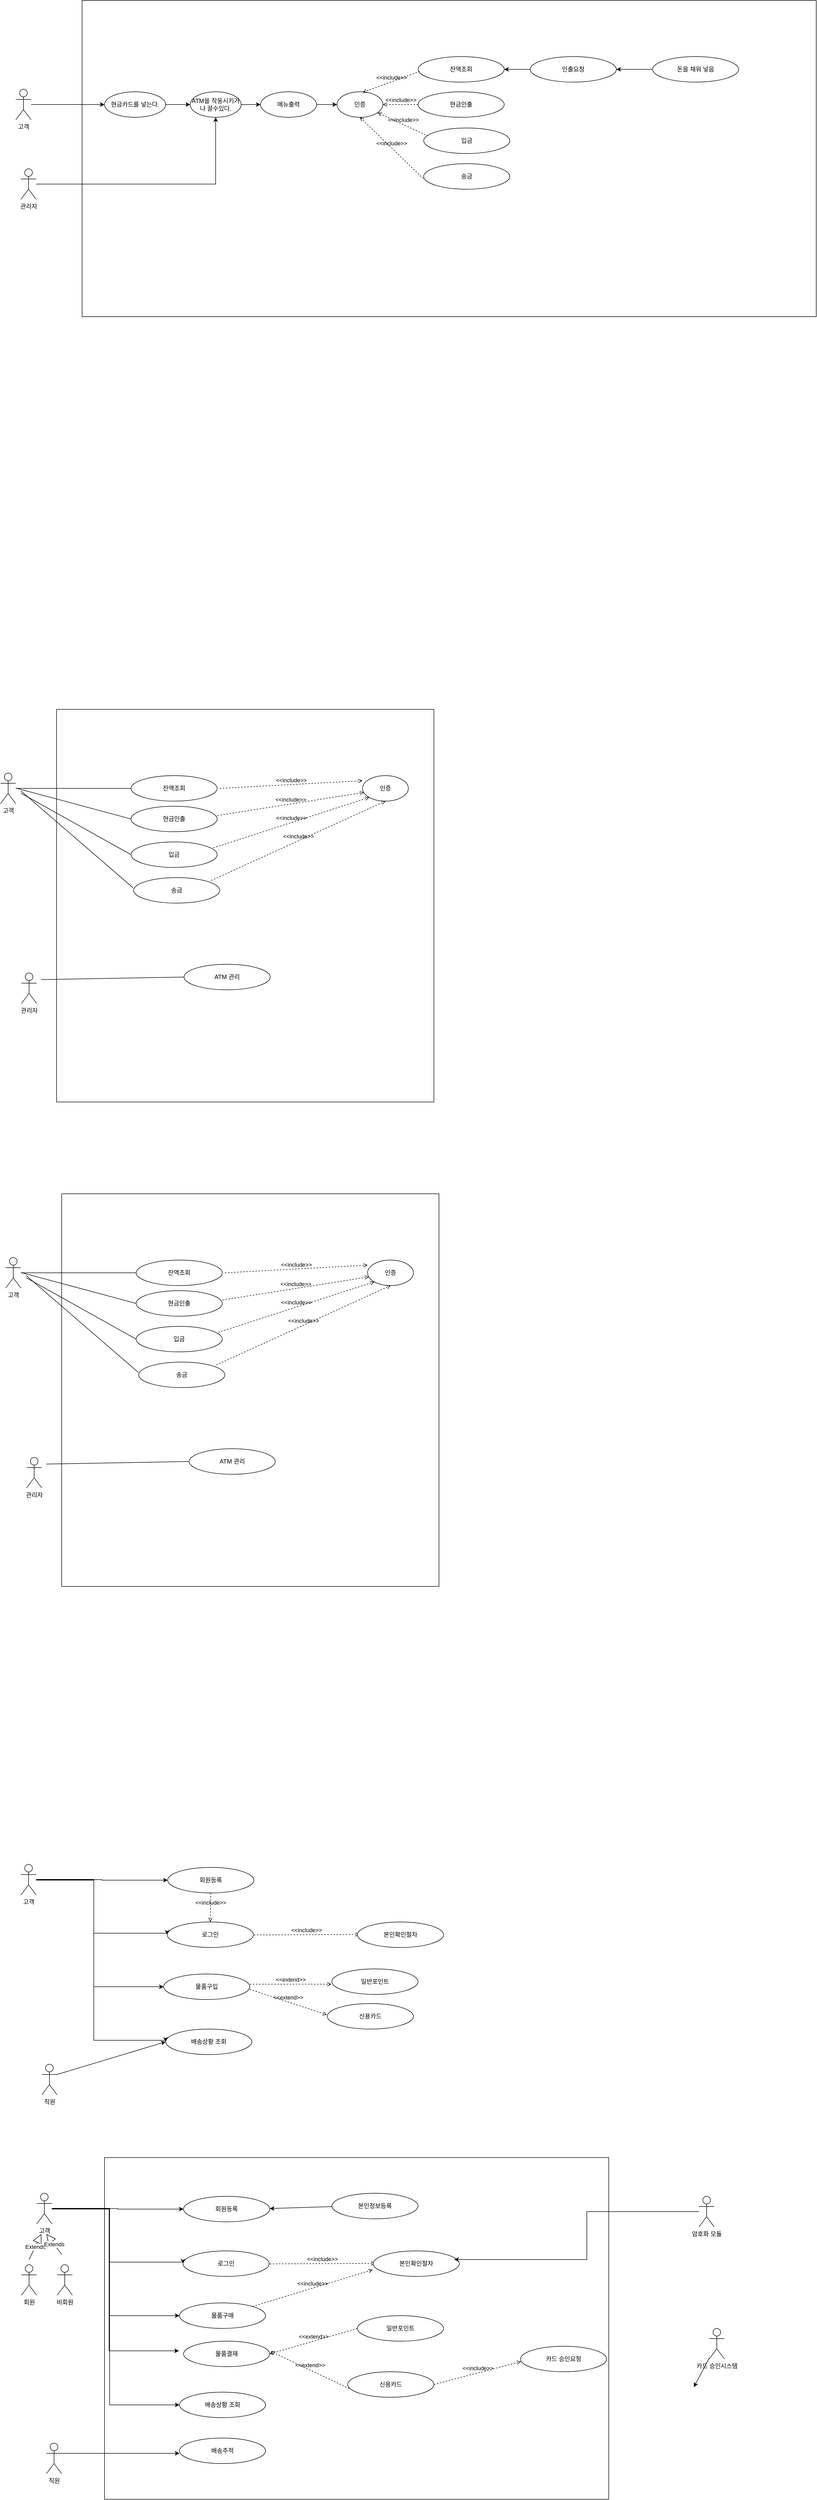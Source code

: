<mxfile version="24.7.8">
  <diagram name="Page-1" id="b5b7bab2-c9e2-2cf4-8b2a-24fd1a2a6d21">
    <mxGraphModel dx="638" dy="2674" grid="1" gridSize="10" guides="1" tooltips="1" connect="1" arrows="1" fold="1" page="1" pageScale="1" pageWidth="827" pageHeight="1169" background="none" math="0" shadow="0">
      <root>
        <mxCell id="0" />
        <mxCell id="1" parent="0" />
        <mxCell id="ZD6d7PKMmDpaQq3vE5Vo-181" value="" style="rounded=0;whiteSpace=wrap;html=1;" vertex="1" parent="1">
          <mxGeometry x="1104" y="3160" width="989" height="670" as="geometry" />
        </mxCell>
        <mxCell id="ZD6d7PKMmDpaQq3vE5Vo-95" value="" style="rounded=0;whiteSpace=wrap;html=1;" vertex="1" parent="1">
          <mxGeometry x="1010" y="320" width="740" height="770" as="geometry" />
        </mxCell>
        <mxCell id="ZD6d7PKMmDpaQq3vE5Vo-36" value="" style="rounded=0;whiteSpace=wrap;html=1;" vertex="1" parent="1">
          <mxGeometry x="1060" y="-1070" width="1440" height="620" as="geometry" />
        </mxCell>
        <mxCell id="ZD6d7PKMmDpaQq3vE5Vo-1" value="고객" style="shape=umlActor;verticalLabelPosition=bottom;verticalAlign=top;html=1;outlineConnect=0;" vertex="1" parent="1">
          <mxGeometry x="930" y="-896" width="30" height="60" as="geometry" />
        </mxCell>
        <mxCell id="ZD6d7PKMmDpaQq3vE5Vo-38" value="" style="edgeStyle=orthogonalEdgeStyle;rounded=0;orthogonalLoop=1;jettySize=auto;html=1;" edge="1" parent="1" source="ZD6d7PKMmDpaQq3vE5Vo-4" target="ZD6d7PKMmDpaQq3vE5Vo-18">
          <mxGeometry relative="1" as="geometry" />
        </mxCell>
        <mxCell id="ZD6d7PKMmDpaQq3vE5Vo-4" value="현금카드를 넣는다." style="ellipse;whiteSpace=wrap;html=1;" vertex="1" parent="1">
          <mxGeometry x="1104" y="-891" width="120" height="50" as="geometry" />
        </mxCell>
        <mxCell id="ZD6d7PKMmDpaQq3vE5Vo-34" value="" style="edgeStyle=orthogonalEdgeStyle;rounded=0;orthogonalLoop=1;jettySize=auto;html=1;entryX=0.5;entryY=1;entryDx=0;entryDy=0;" edge="1" parent="1" source="ZD6d7PKMmDpaQq3vE5Vo-6" target="ZD6d7PKMmDpaQq3vE5Vo-18">
          <mxGeometry relative="1" as="geometry">
            <mxPoint x="1160" y="-740" as="targetPoint" />
          </mxGeometry>
        </mxCell>
        <mxCell id="ZD6d7PKMmDpaQq3vE5Vo-6" value="관리자" style="shape=umlActor;verticalLabelPosition=bottom;verticalAlign=top;html=1;outlineConnect=0;" vertex="1" parent="1">
          <mxGeometry x="940" y="-740" width="30" height="60" as="geometry" />
        </mxCell>
        <mxCell id="ZD6d7PKMmDpaQq3vE5Vo-9" value="잔액조회" style="ellipse;whiteSpace=wrap;html=1;" vertex="1" parent="1">
          <mxGeometry x="1719" y="-960" width="169" height="50" as="geometry" />
        </mxCell>
        <mxCell id="ZD6d7PKMmDpaQq3vE5Vo-13" value="현금인출" style="ellipse;whiteSpace=wrap;html=1;" vertex="1" parent="1">
          <mxGeometry x="1719" y="-891" width="169" height="50" as="geometry" />
        </mxCell>
        <mxCell id="ZD6d7PKMmDpaQq3vE5Vo-14" value="입금" style="ellipse;whiteSpace=wrap;html=1;" vertex="1" parent="1">
          <mxGeometry x="1730" y="-820" width="169" height="50" as="geometry" />
        </mxCell>
        <mxCell id="ZD6d7PKMmDpaQq3vE5Vo-15" value="송금" style="ellipse;whiteSpace=wrap;html=1;" vertex="1" parent="1">
          <mxGeometry x="1730" y="-750" width="169" height="50" as="geometry" />
        </mxCell>
        <mxCell id="ZD6d7PKMmDpaQq3vE5Vo-32" value="" style="edgeStyle=orthogonalEdgeStyle;rounded=0;orthogonalLoop=1;jettySize=auto;html=1;" edge="1" parent="1" source="ZD6d7PKMmDpaQq3vE5Vo-17" target="ZD6d7PKMmDpaQq3vE5Vo-19">
          <mxGeometry relative="1" as="geometry" />
        </mxCell>
        <mxCell id="ZD6d7PKMmDpaQq3vE5Vo-17" value="돈을 채워 넣음" style="ellipse;whiteSpace=wrap;html=1;" vertex="1" parent="1">
          <mxGeometry x="2179" y="-960" width="169" height="50" as="geometry" />
        </mxCell>
        <mxCell id="ZD6d7PKMmDpaQq3vE5Vo-39" value="" style="edgeStyle=orthogonalEdgeStyle;rounded=0;orthogonalLoop=1;jettySize=auto;html=1;" edge="1" parent="1" source="ZD6d7PKMmDpaQq3vE5Vo-18" target="ZD6d7PKMmDpaQq3vE5Vo-35">
          <mxGeometry relative="1" as="geometry" />
        </mxCell>
        <mxCell id="ZD6d7PKMmDpaQq3vE5Vo-18" value="ATM을 작동시키거나 끌수있다." style="ellipse;whiteSpace=wrap;html=1;" vertex="1" parent="1">
          <mxGeometry x="1272" y="-891" width="100" height="50" as="geometry" />
        </mxCell>
        <mxCell id="ZD6d7PKMmDpaQq3vE5Vo-30" value="" style="edgeStyle=orthogonalEdgeStyle;rounded=0;orthogonalLoop=1;jettySize=auto;html=1;" edge="1" parent="1" source="ZD6d7PKMmDpaQq3vE5Vo-19" target="ZD6d7PKMmDpaQq3vE5Vo-9">
          <mxGeometry relative="1" as="geometry" />
        </mxCell>
        <mxCell id="ZD6d7PKMmDpaQq3vE5Vo-19" value="인출요청" style="ellipse;whiteSpace=wrap;html=1;" vertex="1" parent="1">
          <mxGeometry x="1939" y="-960" width="169" height="50" as="geometry" />
        </mxCell>
        <mxCell id="ZD6d7PKMmDpaQq3vE5Vo-22" value="" style="edgeStyle=orthogonalEdgeStyle;rounded=0;orthogonalLoop=1;jettySize=auto;html=1;" edge="1" parent="1" source="ZD6d7PKMmDpaQq3vE5Vo-1" target="ZD6d7PKMmDpaQq3vE5Vo-4">
          <mxGeometry relative="1" as="geometry" />
        </mxCell>
        <mxCell id="ZD6d7PKMmDpaQq3vE5Vo-41" value="" style="edgeStyle=orthogonalEdgeStyle;rounded=0;orthogonalLoop=1;jettySize=auto;html=1;" edge="1" parent="1" source="ZD6d7PKMmDpaQq3vE5Vo-35" target="ZD6d7PKMmDpaQq3vE5Vo-21">
          <mxGeometry relative="1" as="geometry" />
        </mxCell>
        <mxCell id="ZD6d7PKMmDpaQq3vE5Vo-35" value="메뉴출력" style="ellipse;whiteSpace=wrap;html=1;" vertex="1" parent="1">
          <mxGeometry x="1410" y="-891" width="110" height="50" as="geometry" />
        </mxCell>
        <mxCell id="ZD6d7PKMmDpaQq3vE5Vo-21" value="인증" style="ellipse;whiteSpace=wrap;html=1;" vertex="1" parent="1">
          <mxGeometry x="1560" y="-891" width="90" height="50" as="geometry" />
        </mxCell>
        <mxCell id="ZD6d7PKMmDpaQq3vE5Vo-48" value="&amp;lt;&amp;lt;include&amp;gt;&amp;gt;" style="html=1;verticalAlign=bottom;labelBackgroundColor=none;endArrow=open;endFill=0;dashed=1;rounded=0;entryX=0.5;entryY=1;entryDx=0;entryDy=0;exitX=-0.004;exitY=0.586;exitDx=0;exitDy=0;exitPerimeter=0;" edge="1" parent="1" source="ZD6d7PKMmDpaQq3vE5Vo-15" target="ZD6d7PKMmDpaQq3vE5Vo-21">
          <mxGeometry width="160" relative="1" as="geometry">
            <mxPoint x="1610" y="-590" as="sourcePoint" />
            <mxPoint x="1770" y="-590" as="targetPoint" />
          </mxGeometry>
        </mxCell>
        <mxCell id="ZD6d7PKMmDpaQq3vE5Vo-49" value="&amp;lt;&amp;lt;include&amp;gt;&amp;gt;" style="html=1;verticalAlign=bottom;labelBackgroundColor=none;endArrow=open;endFill=0;dashed=1;rounded=0;entryX=0.5;entryY=1;entryDx=0;entryDy=0;exitX=0.053;exitY=0.317;exitDx=0;exitDy=0;exitPerimeter=0;" edge="1" parent="1" source="ZD6d7PKMmDpaQq3vE5Vo-14">
          <mxGeometry width="160" relative="1" as="geometry">
            <mxPoint x="1764" y="-730" as="sourcePoint" />
            <mxPoint x="1640" y="-850" as="targetPoint" />
          </mxGeometry>
        </mxCell>
        <mxCell id="ZD6d7PKMmDpaQq3vE5Vo-50" value="&amp;lt;&amp;lt;include&amp;gt;&amp;gt;" style="html=1;verticalAlign=bottom;labelBackgroundColor=none;endArrow=open;endFill=0;dashed=1;rounded=0;entryX=1;entryY=0.5;entryDx=0;entryDy=0;exitX=0;exitY=0.5;exitDx=0;exitDy=0;" edge="1" parent="1" source="ZD6d7PKMmDpaQq3vE5Vo-13" target="ZD6d7PKMmDpaQq3vE5Vo-21">
          <mxGeometry width="160" relative="1" as="geometry">
            <mxPoint x="1749" y="-794" as="sourcePoint" />
            <mxPoint x="1650" y="-840" as="targetPoint" />
          </mxGeometry>
        </mxCell>
        <mxCell id="ZD6d7PKMmDpaQq3vE5Vo-51" value="&amp;lt;&amp;lt;include&amp;gt;&amp;gt;" style="html=1;verticalAlign=bottom;labelBackgroundColor=none;endArrow=open;endFill=0;dashed=1;rounded=0;entryX=0.56;entryY=0.023;entryDx=0;entryDy=0;exitX=0.02;exitY=0.58;exitDx=0;exitDy=0;entryPerimeter=0;exitPerimeter=0;" edge="1" parent="1" source="ZD6d7PKMmDpaQq3vE5Vo-9" target="ZD6d7PKMmDpaQq3vE5Vo-21">
          <mxGeometry width="160" relative="1" as="geometry">
            <mxPoint x="1694" y="-897" as="sourcePoint" />
            <mxPoint x="1625" y="-897" as="targetPoint" />
          </mxGeometry>
        </mxCell>
        <mxCell id="ZD6d7PKMmDpaQq3vE5Vo-53" value="고객" style="shape=umlActor;verticalLabelPosition=bottom;verticalAlign=top;html=1;outlineConnect=0;" vertex="1" parent="1">
          <mxGeometry x="900" y="445" width="30" height="60" as="geometry" />
        </mxCell>
        <mxCell id="ZD6d7PKMmDpaQq3vE5Vo-57" value="관리자" style="shape=umlActor;verticalLabelPosition=bottom;verticalAlign=top;html=1;outlineConnect=0;" vertex="1" parent="1">
          <mxGeometry x="941" y="837" width="30" height="60" as="geometry" />
        </mxCell>
        <mxCell id="ZD6d7PKMmDpaQq3vE5Vo-58" value="잔액조회" style="ellipse;whiteSpace=wrap;html=1;" vertex="1" parent="1">
          <mxGeometry x="1156" y="450" width="169" height="50" as="geometry" />
        </mxCell>
        <mxCell id="ZD6d7PKMmDpaQq3vE5Vo-59" value="현금인출" style="ellipse;whiteSpace=wrap;html=1;" vertex="1" parent="1">
          <mxGeometry x="1156" y="510" width="169" height="50" as="geometry" />
        </mxCell>
        <mxCell id="ZD6d7PKMmDpaQq3vE5Vo-60" value="입금" style="ellipse;whiteSpace=wrap;html=1;" vertex="1" parent="1">
          <mxGeometry x="1156" y="580" width="169" height="50" as="geometry" />
        </mxCell>
        <mxCell id="ZD6d7PKMmDpaQq3vE5Vo-61" value="송금" style="ellipse;whiteSpace=wrap;html=1;" vertex="1" parent="1">
          <mxGeometry x="1161" y="650" width="169" height="50" as="geometry" />
        </mxCell>
        <mxCell id="ZD6d7PKMmDpaQq3vE5Vo-71" value="인증" style="ellipse;whiteSpace=wrap;html=1;" vertex="1" parent="1">
          <mxGeometry x="1610" y="450" width="90" height="50" as="geometry" />
        </mxCell>
        <mxCell id="ZD6d7PKMmDpaQq3vE5Vo-72" value="&amp;lt;&amp;lt;include&amp;gt;&amp;gt;" style="html=1;verticalAlign=bottom;labelBackgroundColor=none;endArrow=open;endFill=0;dashed=1;rounded=0;entryX=0.5;entryY=1;entryDx=0;entryDy=0;exitX=0.901;exitY=0.113;exitDx=0;exitDy=0;exitPerimeter=0;" edge="1" parent="1" source="ZD6d7PKMmDpaQq3vE5Vo-61" target="ZD6d7PKMmDpaQq3vE5Vo-71">
          <mxGeometry width="160" relative="1" as="geometry">
            <mxPoint x="1610" y="770" as="sourcePoint" />
            <mxPoint x="1770" y="770" as="targetPoint" />
          </mxGeometry>
        </mxCell>
        <mxCell id="ZD6d7PKMmDpaQq3vE5Vo-73" value="&amp;lt;&amp;lt;include&amp;gt;&amp;gt;" style="html=1;verticalAlign=bottom;labelBackgroundColor=none;endArrow=open;endFill=0;dashed=1;rounded=0;entryX=0;entryY=1;entryDx=0;entryDy=0;exitX=0.954;exitY=0.234;exitDx=0;exitDy=0;exitPerimeter=0;" edge="1" parent="1" source="ZD6d7PKMmDpaQq3vE5Vo-60" target="ZD6d7PKMmDpaQq3vE5Vo-71">
          <mxGeometry width="160" relative="1" as="geometry">
            <mxPoint x="1764" y="630" as="sourcePoint" />
            <mxPoint x="1640" y="510" as="targetPoint" />
          </mxGeometry>
        </mxCell>
        <mxCell id="ZD6d7PKMmDpaQq3vE5Vo-74" value="&amp;lt;&amp;lt;include&amp;gt;&amp;gt;" style="html=1;verticalAlign=bottom;labelBackgroundColor=none;endArrow=open;endFill=0;dashed=1;rounded=0;entryX=0.03;entryY=0.66;entryDx=0;entryDy=0;exitX=1.002;exitY=0.365;exitDx=0;exitDy=0;exitPerimeter=0;entryPerimeter=0;" edge="1" parent="1" source="ZD6d7PKMmDpaQq3vE5Vo-59" target="ZD6d7PKMmDpaQq3vE5Vo-71">
          <mxGeometry width="160" relative="1" as="geometry">
            <mxPoint x="1749" y="566" as="sourcePoint" />
            <mxPoint x="1650" y="520" as="targetPoint" />
          </mxGeometry>
        </mxCell>
        <mxCell id="ZD6d7PKMmDpaQq3vE5Vo-75" value="&amp;lt;&amp;lt;include&amp;gt;&amp;gt;" style="html=1;verticalAlign=bottom;labelBackgroundColor=none;endArrow=open;endFill=0;dashed=1;rounded=0;" edge="1" parent="1">
          <mxGeometry width="160" relative="1" as="geometry">
            <mxPoint x="1330" y="475" as="sourcePoint" />
            <mxPoint x="1610" y="460" as="targetPoint" />
          </mxGeometry>
        </mxCell>
        <mxCell id="ZD6d7PKMmDpaQq3vE5Vo-81" value="ATM 관리" style="ellipse;whiteSpace=wrap;html=1;" vertex="1" parent="1">
          <mxGeometry x="1260" y="820" width="169" height="50" as="geometry" />
        </mxCell>
        <mxCell id="ZD6d7PKMmDpaQq3vE5Vo-87" value="" style="endArrow=none;html=1;rounded=0;entryX=0;entryY=0.5;entryDx=0;entryDy=0;" edge="1" parent="1" target="ZD6d7PKMmDpaQq3vE5Vo-81">
          <mxGeometry width="50" height="50" relative="1" as="geometry">
            <mxPoint x="980" y="850" as="sourcePoint" />
            <mxPoint x="1260" y="850" as="targetPoint" />
          </mxGeometry>
        </mxCell>
        <mxCell id="ZD6d7PKMmDpaQq3vE5Vo-90" value="" style="endArrow=none;html=1;rounded=0;entryX=0;entryY=0.5;entryDx=0;entryDy=0;" edge="1" parent="1" source="ZD6d7PKMmDpaQq3vE5Vo-53" target="ZD6d7PKMmDpaQq3vE5Vo-58">
          <mxGeometry width="50" height="50" relative="1" as="geometry">
            <mxPoint x="1210" y="900" as="sourcePoint" />
            <mxPoint x="1260" y="850" as="targetPoint" />
          </mxGeometry>
        </mxCell>
        <mxCell id="ZD6d7PKMmDpaQq3vE5Vo-91" value="" style="endArrow=none;html=1;rounded=0;entryX=0;entryY=0.5;entryDx=0;entryDy=0;" edge="1" parent="1" target="ZD6d7PKMmDpaQq3vE5Vo-59">
          <mxGeometry width="50" height="50" relative="1" as="geometry">
            <mxPoint x="930" y="474.38" as="sourcePoint" />
            <mxPoint x="1156" y="474.38" as="targetPoint" />
          </mxGeometry>
        </mxCell>
        <mxCell id="ZD6d7PKMmDpaQq3vE5Vo-92" value="" style="endArrow=none;html=1;rounded=0;entryX=0;entryY=0.5;entryDx=0;entryDy=0;" edge="1" parent="1" target="ZD6d7PKMmDpaQq3vE5Vo-60">
          <mxGeometry width="50" height="50" relative="1" as="geometry">
            <mxPoint x="940" y="484.38" as="sourcePoint" />
            <mxPoint x="1166" y="545" as="targetPoint" />
          </mxGeometry>
        </mxCell>
        <mxCell id="ZD6d7PKMmDpaQq3vE5Vo-93" value="" style="endArrow=none;html=1;rounded=0;" edge="1" parent="1">
          <mxGeometry width="50" height="50" relative="1" as="geometry">
            <mxPoint x="940" y="480" as="sourcePoint" />
            <mxPoint x="1160" y="670" as="targetPoint" />
          </mxGeometry>
        </mxCell>
        <mxCell id="ZD6d7PKMmDpaQq3vE5Vo-97" value="" style="rounded=0;whiteSpace=wrap;html=1;" vertex="1" parent="1">
          <mxGeometry x="1020" y="1270" width="740" height="770" as="geometry" />
        </mxCell>
        <mxCell id="ZD6d7PKMmDpaQq3vE5Vo-98" value="고객" style="shape=umlActor;verticalLabelPosition=bottom;verticalAlign=top;html=1;outlineConnect=0;" vertex="1" parent="1">
          <mxGeometry x="910" y="1395" width="30" height="60" as="geometry" />
        </mxCell>
        <mxCell id="ZD6d7PKMmDpaQq3vE5Vo-99" value="관리자" style="shape=umlActor;verticalLabelPosition=bottom;verticalAlign=top;html=1;outlineConnect=0;" vertex="1" parent="1">
          <mxGeometry x="951" y="1787" width="30" height="60" as="geometry" />
        </mxCell>
        <mxCell id="ZD6d7PKMmDpaQq3vE5Vo-100" value="잔액조회" style="ellipse;whiteSpace=wrap;html=1;" vertex="1" parent="1">
          <mxGeometry x="1166" y="1400" width="169" height="50" as="geometry" />
        </mxCell>
        <mxCell id="ZD6d7PKMmDpaQq3vE5Vo-101" value="현금인출" style="ellipse;whiteSpace=wrap;html=1;" vertex="1" parent="1">
          <mxGeometry x="1166" y="1460" width="169" height="50" as="geometry" />
        </mxCell>
        <mxCell id="ZD6d7PKMmDpaQq3vE5Vo-102" value="입금" style="ellipse;whiteSpace=wrap;html=1;" vertex="1" parent="1">
          <mxGeometry x="1166" y="1530" width="169" height="50" as="geometry" />
        </mxCell>
        <mxCell id="ZD6d7PKMmDpaQq3vE5Vo-103" value="송금" style="ellipse;whiteSpace=wrap;html=1;" vertex="1" parent="1">
          <mxGeometry x="1171" y="1600" width="169" height="50" as="geometry" />
        </mxCell>
        <mxCell id="ZD6d7PKMmDpaQq3vE5Vo-104" value="인증" style="ellipse;whiteSpace=wrap;html=1;" vertex="1" parent="1">
          <mxGeometry x="1620" y="1400" width="90" height="50" as="geometry" />
        </mxCell>
        <mxCell id="ZD6d7PKMmDpaQq3vE5Vo-105" value="&amp;lt;&amp;lt;include&amp;gt;&amp;gt;" style="html=1;verticalAlign=bottom;labelBackgroundColor=none;endArrow=open;endFill=0;dashed=1;rounded=0;entryX=0.5;entryY=1;entryDx=0;entryDy=0;exitX=0.901;exitY=0.113;exitDx=0;exitDy=0;exitPerimeter=0;" edge="1" parent="1" source="ZD6d7PKMmDpaQq3vE5Vo-103" target="ZD6d7PKMmDpaQq3vE5Vo-104">
          <mxGeometry width="160" relative="1" as="geometry">
            <mxPoint x="1620" y="1720" as="sourcePoint" />
            <mxPoint x="1780" y="1720" as="targetPoint" />
          </mxGeometry>
        </mxCell>
        <mxCell id="ZD6d7PKMmDpaQq3vE5Vo-106" value="&amp;lt;&amp;lt;include&amp;gt;&amp;gt;" style="html=1;verticalAlign=bottom;labelBackgroundColor=none;endArrow=open;endFill=0;dashed=1;rounded=0;entryX=0;entryY=1;entryDx=0;entryDy=0;exitX=0.954;exitY=0.234;exitDx=0;exitDy=0;exitPerimeter=0;" edge="1" parent="1" source="ZD6d7PKMmDpaQq3vE5Vo-102" target="ZD6d7PKMmDpaQq3vE5Vo-104">
          <mxGeometry width="160" relative="1" as="geometry">
            <mxPoint x="1774" y="1580" as="sourcePoint" />
            <mxPoint x="1650" y="1460" as="targetPoint" />
          </mxGeometry>
        </mxCell>
        <mxCell id="ZD6d7PKMmDpaQq3vE5Vo-107" value="&amp;lt;&amp;lt;include&amp;gt;&amp;gt;" style="html=1;verticalAlign=bottom;labelBackgroundColor=none;endArrow=open;endFill=0;dashed=1;rounded=0;entryX=0.03;entryY=0.66;entryDx=0;entryDy=0;exitX=1.002;exitY=0.365;exitDx=0;exitDy=0;exitPerimeter=0;entryPerimeter=0;" edge="1" parent="1" source="ZD6d7PKMmDpaQq3vE5Vo-101" target="ZD6d7PKMmDpaQq3vE5Vo-104">
          <mxGeometry width="160" relative="1" as="geometry">
            <mxPoint x="1759" y="1516" as="sourcePoint" />
            <mxPoint x="1660" y="1470" as="targetPoint" />
          </mxGeometry>
        </mxCell>
        <mxCell id="ZD6d7PKMmDpaQq3vE5Vo-108" value="&amp;lt;&amp;lt;include&amp;gt;&amp;gt;" style="html=1;verticalAlign=bottom;labelBackgroundColor=none;endArrow=open;endFill=0;dashed=1;rounded=0;" edge="1" parent="1">
          <mxGeometry width="160" relative="1" as="geometry">
            <mxPoint x="1340" y="1425" as="sourcePoint" />
            <mxPoint x="1620" y="1410" as="targetPoint" />
          </mxGeometry>
        </mxCell>
        <mxCell id="ZD6d7PKMmDpaQq3vE5Vo-109" value="ATM 관리" style="ellipse;whiteSpace=wrap;html=1;" vertex="1" parent="1">
          <mxGeometry x="1270" y="1770" width="169" height="50" as="geometry" />
        </mxCell>
        <mxCell id="ZD6d7PKMmDpaQq3vE5Vo-110" value="" style="endArrow=none;html=1;rounded=0;entryX=0;entryY=0.5;entryDx=0;entryDy=0;" edge="1" parent="1" target="ZD6d7PKMmDpaQq3vE5Vo-109">
          <mxGeometry width="50" height="50" relative="1" as="geometry">
            <mxPoint x="990" y="1800" as="sourcePoint" />
            <mxPoint x="1270" y="1800" as="targetPoint" />
          </mxGeometry>
        </mxCell>
        <mxCell id="ZD6d7PKMmDpaQq3vE5Vo-111" value="" style="endArrow=none;html=1;rounded=0;entryX=0;entryY=0.5;entryDx=0;entryDy=0;" edge="1" parent="1" source="ZD6d7PKMmDpaQq3vE5Vo-98" target="ZD6d7PKMmDpaQq3vE5Vo-100">
          <mxGeometry width="50" height="50" relative="1" as="geometry">
            <mxPoint x="1220" y="1850" as="sourcePoint" />
            <mxPoint x="1270" y="1800" as="targetPoint" />
          </mxGeometry>
        </mxCell>
        <mxCell id="ZD6d7PKMmDpaQq3vE5Vo-112" value="" style="endArrow=none;html=1;rounded=0;entryX=0;entryY=0.5;entryDx=0;entryDy=0;" edge="1" parent="1" target="ZD6d7PKMmDpaQq3vE5Vo-101">
          <mxGeometry width="50" height="50" relative="1" as="geometry">
            <mxPoint x="940" y="1424.38" as="sourcePoint" />
            <mxPoint x="1166" y="1424.38" as="targetPoint" />
          </mxGeometry>
        </mxCell>
        <mxCell id="ZD6d7PKMmDpaQq3vE5Vo-113" value="" style="endArrow=none;html=1;rounded=0;entryX=0;entryY=0.5;entryDx=0;entryDy=0;" edge="1" parent="1" target="ZD6d7PKMmDpaQq3vE5Vo-102">
          <mxGeometry width="50" height="50" relative="1" as="geometry">
            <mxPoint x="950" y="1434.38" as="sourcePoint" />
            <mxPoint x="1176" y="1495" as="targetPoint" />
          </mxGeometry>
        </mxCell>
        <mxCell id="ZD6d7PKMmDpaQq3vE5Vo-114" value="" style="endArrow=none;html=1;rounded=0;" edge="1" parent="1">
          <mxGeometry width="50" height="50" relative="1" as="geometry">
            <mxPoint x="950" y="1430" as="sourcePoint" />
            <mxPoint x="1170" y="1620" as="targetPoint" />
          </mxGeometry>
        </mxCell>
        <mxCell id="ZD6d7PKMmDpaQq3vE5Vo-135" value="" style="edgeStyle=orthogonalEdgeStyle;rounded=0;orthogonalLoop=1;jettySize=auto;html=1;entryX=0;entryY=0.5;entryDx=0;entryDy=0;" edge="1" parent="1" source="ZD6d7PKMmDpaQq3vE5Vo-116" target="ZD6d7PKMmDpaQq3vE5Vo-119">
          <mxGeometry relative="1" as="geometry">
            <mxPoint x="1200" y="2615" as="targetPoint" />
            <Array as="points">
              <mxPoint x="1083" y="2615" />
              <mxPoint x="1083" y="2720" />
              <mxPoint x="1227" y="2720" />
            </Array>
          </mxGeometry>
        </mxCell>
        <mxCell id="ZD6d7PKMmDpaQq3vE5Vo-143" value="" style="edgeStyle=orthogonalEdgeStyle;rounded=0;orthogonalLoop=1;jettySize=auto;html=1;entryX=0;entryY=0.5;entryDx=0;entryDy=0;" edge="1" parent="1" source="ZD6d7PKMmDpaQq3vE5Vo-116" target="ZD6d7PKMmDpaQq3vE5Vo-118">
          <mxGeometry relative="1" as="geometry">
            <mxPoint x="1220" y="2610" as="targetPoint" />
          </mxGeometry>
        </mxCell>
        <mxCell id="ZD6d7PKMmDpaQq3vE5Vo-116" value="고객" style="shape=umlActor;verticalLabelPosition=bottom;verticalAlign=top;html=1;outlineConnect=0;" vertex="1" parent="1">
          <mxGeometry x="940" y="2585" width="30" height="60" as="geometry" />
        </mxCell>
        <mxCell id="ZD6d7PKMmDpaQq3vE5Vo-117" value="직원" style="shape=umlActor;verticalLabelPosition=bottom;verticalAlign=top;html=1;outlineConnect=0;" vertex="1" parent="1">
          <mxGeometry x="981" y="2977" width="30" height="60" as="geometry" />
        </mxCell>
        <mxCell id="ZD6d7PKMmDpaQq3vE5Vo-118" value="회원등록" style="ellipse;whiteSpace=wrap;html=1;" vertex="1" parent="1">
          <mxGeometry x="1228" y="2591" width="169" height="50" as="geometry" />
        </mxCell>
        <mxCell id="ZD6d7PKMmDpaQq3vE5Vo-119" value="로그인" style="ellipse;whiteSpace=wrap;html=1;" vertex="1" parent="1">
          <mxGeometry x="1227" y="2698" width="169" height="50" as="geometry" />
        </mxCell>
        <mxCell id="ZD6d7PKMmDpaQq3vE5Vo-120" value="물품구입" style="ellipse;whiteSpace=wrap;html=1;" vertex="1" parent="1">
          <mxGeometry x="1220" y="2800" width="169" height="50" as="geometry" />
        </mxCell>
        <mxCell id="ZD6d7PKMmDpaQq3vE5Vo-121" value="배송상황 조회" style="ellipse;whiteSpace=wrap;html=1;" vertex="1" parent="1">
          <mxGeometry x="1224" y="2908" width="169" height="50" as="geometry" />
        </mxCell>
        <mxCell id="ZD6d7PKMmDpaQq3vE5Vo-126" value="&amp;lt;&amp;lt;include&amp;gt;&amp;gt;" style="html=1;verticalAlign=bottom;labelBackgroundColor=none;endArrow=open;endFill=0;dashed=1;rounded=0;entryX=0.5;entryY=0;entryDx=0;entryDy=0;exitX=0.5;exitY=1;exitDx=0;exitDy=0;" edge="1" parent="1" source="ZD6d7PKMmDpaQq3vE5Vo-118" target="ZD6d7PKMmDpaQq3vE5Vo-119">
          <mxGeometry width="160" relative="1" as="geometry">
            <mxPoint x="1300" y="2640" as="sourcePoint" />
            <mxPoint x="1304.5" y="2720" as="targetPoint" />
          </mxGeometry>
        </mxCell>
        <mxCell id="ZD6d7PKMmDpaQq3vE5Vo-137" value="" style="edgeStyle=orthogonalEdgeStyle;rounded=0;orthogonalLoop=1;jettySize=auto;html=1;entryX=0;entryY=0.5;entryDx=0;entryDy=0;" edge="1" parent="1" target="ZD6d7PKMmDpaQq3vE5Vo-120">
          <mxGeometry relative="1" as="geometry">
            <mxPoint x="970" y="2616" as="sourcePoint" />
            <mxPoint x="1196" y="2736" as="targetPoint" />
            <Array as="points">
              <mxPoint x="1083" y="2616" />
              <mxPoint x="1083" y="2825" />
            </Array>
          </mxGeometry>
        </mxCell>
        <mxCell id="ZD6d7PKMmDpaQq3vE5Vo-138" value="" style="edgeStyle=orthogonalEdgeStyle;rounded=0;orthogonalLoop=1;jettySize=auto;html=1;entryX=0;entryY=0.5;entryDx=0;entryDy=0;" edge="1" parent="1" target="ZD6d7PKMmDpaQq3vE5Vo-121">
          <mxGeometry relative="1" as="geometry">
            <mxPoint x="970" y="2614.52" as="sourcePoint" />
            <mxPoint x="1203" y="2820" as="targetPoint" />
            <Array as="points">
              <mxPoint x="1083" y="2614" />
              <mxPoint x="1083" y="2930" />
              <mxPoint x="1224" y="2930" />
            </Array>
          </mxGeometry>
        </mxCell>
        <mxCell id="ZD6d7PKMmDpaQq3vE5Vo-141" value="" style="endArrow=classic;html=1;rounded=0;exitX=1;exitY=0.333;exitDx=0;exitDy=0;exitPerimeter=0;entryX=0;entryY=0.5;entryDx=0;entryDy=0;" edge="1" parent="1" source="ZD6d7PKMmDpaQq3vE5Vo-117" target="ZD6d7PKMmDpaQq3vE5Vo-121">
          <mxGeometry width="50" height="50" relative="1" as="geometry">
            <mxPoint x="1160" y="2860" as="sourcePoint" />
            <mxPoint x="1200" y="2820" as="targetPoint" />
          </mxGeometry>
        </mxCell>
        <mxCell id="ZD6d7PKMmDpaQq3vE5Vo-145" value="&amp;lt;&amp;lt;include&amp;gt;&amp;gt;" style="html=1;verticalAlign=bottom;labelBackgroundColor=none;endArrow=open;endFill=0;dashed=1;rounded=0;exitX=0.5;exitY=1;exitDx=0;exitDy=0;" edge="1" parent="1">
          <mxGeometry width="160" relative="1" as="geometry">
            <mxPoint x="1397" y="2723.47" as="sourcePoint" />
            <mxPoint x="1604" y="2722.47" as="targetPoint" />
          </mxGeometry>
        </mxCell>
        <mxCell id="ZD6d7PKMmDpaQq3vE5Vo-146" value="본인확인절차" style="ellipse;whiteSpace=wrap;html=1;" vertex="1" parent="1">
          <mxGeometry x="1600" y="2698" width="169" height="50" as="geometry" />
        </mxCell>
        <mxCell id="ZD6d7PKMmDpaQq3vE5Vo-147" value="&amp;lt;&amp;lt;extend&amp;gt;&amp;gt;" style="html=1;verticalAlign=bottom;labelBackgroundColor=none;endArrow=open;endFill=0;dashed=1;rounded=0;" edge="1" parent="1">
          <mxGeometry width="160" relative="1" as="geometry">
            <mxPoint x="1389" y="2820" as="sourcePoint" />
            <mxPoint x="1549" y="2820" as="targetPoint" />
          </mxGeometry>
        </mxCell>
        <mxCell id="ZD6d7PKMmDpaQq3vE5Vo-148" value="&amp;lt;&amp;lt;extend&amp;gt;&amp;gt;" style="html=1;verticalAlign=bottom;labelBackgroundColor=none;endArrow=open;endFill=0;dashed=1;rounded=0;" edge="1" parent="1">
          <mxGeometry width="160" relative="1" as="geometry">
            <mxPoint x="1389" y="2830" as="sourcePoint" />
            <mxPoint x="1540" y="2880" as="targetPoint" />
          </mxGeometry>
        </mxCell>
        <mxCell id="ZD6d7PKMmDpaQq3vE5Vo-149" value="일반포인트" style="ellipse;whiteSpace=wrap;html=1;" vertex="1" parent="1">
          <mxGeometry x="1550" y="2790" width="169" height="50" as="geometry" />
        </mxCell>
        <mxCell id="ZD6d7PKMmDpaQq3vE5Vo-150" value="신용카드" style="ellipse;whiteSpace=wrap;html=1;" vertex="1" parent="1">
          <mxGeometry x="1541" y="2858" width="169" height="50" as="geometry" />
        </mxCell>
        <mxCell id="ZD6d7PKMmDpaQq3vE5Vo-151" value="" style="edgeStyle=orthogonalEdgeStyle;rounded=0;orthogonalLoop=1;jettySize=auto;html=1;entryX=0;entryY=0.5;entryDx=0;entryDy=0;" edge="1" parent="1" source="ZD6d7PKMmDpaQq3vE5Vo-153" target="ZD6d7PKMmDpaQq3vE5Vo-156">
          <mxGeometry relative="1" as="geometry">
            <mxPoint x="1231" y="3260" as="targetPoint" />
            <Array as="points">
              <mxPoint x="1114" y="3260" />
              <mxPoint x="1114" y="3365" />
              <mxPoint x="1258" y="3365" />
            </Array>
          </mxGeometry>
        </mxCell>
        <mxCell id="ZD6d7PKMmDpaQq3vE5Vo-152" value="" style="edgeStyle=orthogonalEdgeStyle;rounded=0;orthogonalLoop=1;jettySize=auto;html=1;entryX=0;entryY=0.5;entryDx=0;entryDy=0;" edge="1" parent="1" source="ZD6d7PKMmDpaQq3vE5Vo-153" target="ZD6d7PKMmDpaQq3vE5Vo-155">
          <mxGeometry relative="1" as="geometry">
            <mxPoint x="1251" y="3255" as="targetPoint" />
          </mxGeometry>
        </mxCell>
        <mxCell id="ZD6d7PKMmDpaQq3vE5Vo-153" value="고객" style="shape=umlActor;verticalLabelPosition=bottom;verticalAlign=top;html=1;outlineConnect=0;" vertex="1" parent="1">
          <mxGeometry x="971" y="3230" width="30" height="60" as="geometry" />
        </mxCell>
        <mxCell id="ZD6d7PKMmDpaQq3vE5Vo-154" value="직원" style="shape=umlActor;verticalLabelPosition=bottom;verticalAlign=top;html=1;outlineConnect=0;" vertex="1" parent="1">
          <mxGeometry x="990" y="3720" width="30" height="60" as="geometry" />
        </mxCell>
        <mxCell id="ZD6d7PKMmDpaQq3vE5Vo-155" value="회원등록" style="ellipse;whiteSpace=wrap;html=1;" vertex="1" parent="1">
          <mxGeometry x="1259" y="3236" width="169" height="50" as="geometry" />
        </mxCell>
        <mxCell id="ZD6d7PKMmDpaQq3vE5Vo-156" value="로그인" style="ellipse;whiteSpace=wrap;html=1;" vertex="1" parent="1">
          <mxGeometry x="1258" y="3343" width="169" height="50" as="geometry" />
        </mxCell>
        <mxCell id="ZD6d7PKMmDpaQq3vE5Vo-157" value="물품구매" style="ellipse;whiteSpace=wrap;html=1;" vertex="1" parent="1">
          <mxGeometry x="1251" y="3445" width="169" height="50" as="geometry" />
        </mxCell>
        <mxCell id="ZD6d7PKMmDpaQq3vE5Vo-158" value="배송상황 조회" style="ellipse;whiteSpace=wrap;html=1;" vertex="1" parent="1">
          <mxGeometry x="1251" y="3620" width="169" height="50" as="geometry" />
        </mxCell>
        <mxCell id="ZD6d7PKMmDpaQq3vE5Vo-160" value="" style="edgeStyle=orthogonalEdgeStyle;rounded=0;orthogonalLoop=1;jettySize=auto;html=1;entryX=0;entryY=0.5;entryDx=0;entryDy=0;" edge="1" parent="1" target="ZD6d7PKMmDpaQq3vE5Vo-157">
          <mxGeometry relative="1" as="geometry">
            <mxPoint x="1001" y="3261" as="sourcePoint" />
            <mxPoint x="1227" y="3381" as="targetPoint" />
            <Array as="points">
              <mxPoint x="1114" y="3261" />
              <mxPoint x="1114" y="3470" />
            </Array>
          </mxGeometry>
        </mxCell>
        <mxCell id="ZD6d7PKMmDpaQq3vE5Vo-161" value="" style="edgeStyle=orthogonalEdgeStyle;rounded=0;orthogonalLoop=1;jettySize=auto;html=1;entryX=0;entryY=0.5;entryDx=0;entryDy=0;" edge="1" parent="1" target="ZD6d7PKMmDpaQq3vE5Vo-158">
          <mxGeometry relative="1" as="geometry">
            <mxPoint x="1001" y="3259.52" as="sourcePoint" />
            <mxPoint x="1234" y="3465" as="targetPoint" />
            <Array as="points">
              <mxPoint x="1114" y="3259" />
              <mxPoint x="1114" y="3645" />
            </Array>
          </mxGeometry>
        </mxCell>
        <mxCell id="ZD6d7PKMmDpaQq3vE5Vo-162" value="" style="endArrow=classic;html=1;rounded=0;exitX=1;exitY=0.333;exitDx=0;exitDy=0;exitPerimeter=0;" edge="1" parent="1" source="ZD6d7PKMmDpaQq3vE5Vo-154">
          <mxGeometry width="50" height="50" relative="1" as="geometry">
            <mxPoint x="1191" y="3505" as="sourcePoint" />
            <mxPoint x="1251" y="3740" as="targetPoint" />
          </mxGeometry>
        </mxCell>
        <mxCell id="ZD6d7PKMmDpaQq3vE5Vo-163" value="&amp;lt;&amp;lt;include&amp;gt;&amp;gt;" style="html=1;verticalAlign=bottom;labelBackgroundColor=none;endArrow=open;endFill=0;dashed=1;rounded=0;exitX=0.5;exitY=1;exitDx=0;exitDy=0;" edge="1" parent="1">
          <mxGeometry width="160" relative="1" as="geometry">
            <mxPoint x="1428" y="3368.47" as="sourcePoint" />
            <mxPoint x="1635" y="3367.47" as="targetPoint" />
          </mxGeometry>
        </mxCell>
        <mxCell id="ZD6d7PKMmDpaQq3vE5Vo-164" value="본인확인절차" style="ellipse;whiteSpace=wrap;html=1;" vertex="1" parent="1">
          <mxGeometry x="1631" y="3343" width="169" height="50" as="geometry" />
        </mxCell>
        <mxCell id="ZD6d7PKMmDpaQq3vE5Vo-165" value="&amp;lt;&amp;lt;extend&amp;gt;&amp;gt;" style="html=1;verticalAlign=bottom;labelBackgroundColor=none;endArrow=open;endFill=0;dashed=1;rounded=0;exitX=0;exitY=0.5;exitDx=0;exitDy=0;entryX=1;entryY=0.5;entryDx=0;entryDy=0;" edge="1" parent="1" source="ZD6d7PKMmDpaQq3vE5Vo-167" target="ZD6d7PKMmDpaQq3vE5Vo-172">
          <mxGeometry width="160" relative="1" as="geometry">
            <mxPoint x="1420" y="3465" as="sourcePoint" />
            <mxPoint x="1580" y="3465" as="targetPoint" />
          </mxGeometry>
        </mxCell>
        <mxCell id="ZD6d7PKMmDpaQq3vE5Vo-166" value="&amp;lt;&amp;lt;extend&amp;gt;&amp;gt;" style="html=1;verticalAlign=bottom;labelBackgroundColor=none;endArrow=open;endFill=0;dashed=1;rounded=0;exitX=0.017;exitY=0.657;exitDx=0;exitDy=0;exitPerimeter=0;" edge="1" parent="1" source="ZD6d7PKMmDpaQq3vE5Vo-168">
          <mxGeometry width="160" relative="1" as="geometry">
            <mxPoint x="1570" y="3520" as="sourcePoint" />
            <mxPoint x="1430" y="3540" as="targetPoint" />
          </mxGeometry>
        </mxCell>
        <mxCell id="ZD6d7PKMmDpaQq3vE5Vo-167" value="일반포인트" style="ellipse;whiteSpace=wrap;html=1;" vertex="1" parent="1">
          <mxGeometry x="1600" y="3470" width="169" height="50" as="geometry" />
        </mxCell>
        <mxCell id="ZD6d7PKMmDpaQq3vE5Vo-168" value="신용카드" style="ellipse;whiteSpace=wrap;html=1;" vertex="1" parent="1">
          <mxGeometry x="1581" y="3580" width="169" height="50" as="geometry" />
        </mxCell>
        <mxCell id="ZD6d7PKMmDpaQq3vE5Vo-169" value="본인정보등록" style="ellipse;whiteSpace=wrap;html=1;" vertex="1" parent="1">
          <mxGeometry x="1550" y="3230" width="169" height="50" as="geometry" />
        </mxCell>
        <mxCell id="ZD6d7PKMmDpaQq3vE5Vo-171" value="&amp;lt;&amp;lt;include&amp;gt;&amp;gt;" style="html=1;verticalAlign=bottom;labelBackgroundColor=none;endArrow=open;endFill=0;dashed=1;rounded=0;" edge="1" parent="1" source="ZD6d7PKMmDpaQq3vE5Vo-157">
          <mxGeometry width="160" relative="1" as="geometry">
            <mxPoint x="1438" y="3378.47" as="sourcePoint" />
            <mxPoint x="1630" y="3380" as="targetPoint" />
          </mxGeometry>
        </mxCell>
        <mxCell id="ZD6d7PKMmDpaQq3vE5Vo-172" value="물품결재" style="ellipse;whiteSpace=wrap;html=1;" vertex="1" parent="1">
          <mxGeometry x="1259" y="3520" width="169" height="50" as="geometry" />
        </mxCell>
        <mxCell id="ZD6d7PKMmDpaQq3vE5Vo-173" value="" style="edgeStyle=orthogonalEdgeStyle;rounded=0;orthogonalLoop=1;jettySize=auto;html=1;entryX=0;entryY=0.5;entryDx=0;entryDy=0;" edge="1" parent="1">
          <mxGeometry relative="1" as="geometry">
            <mxPoint x="1000" y="3260" as="sourcePoint" />
            <mxPoint x="1250" y="3539" as="targetPoint" />
            <Array as="points">
              <mxPoint x="1000" y="3260" />
              <mxPoint x="1113" y="3260" />
              <mxPoint x="1113" y="3539" />
            </Array>
          </mxGeometry>
        </mxCell>
        <mxCell id="ZD6d7PKMmDpaQq3vE5Vo-174" value="&amp;lt;&amp;lt;include&amp;gt;&amp;gt;" style="html=1;verticalAlign=bottom;labelBackgroundColor=none;endArrow=open;endFill=0;dashed=1;rounded=0;" edge="1" parent="1">
          <mxGeometry width="160" relative="1" as="geometry">
            <mxPoint x="1750" y="3605" as="sourcePoint" />
            <mxPoint x="1921" y="3560" as="targetPoint" />
          </mxGeometry>
        </mxCell>
        <mxCell id="ZD6d7PKMmDpaQq3vE5Vo-175" value="카드 승인요청" style="ellipse;whiteSpace=wrap;html=1;" vertex="1" parent="1">
          <mxGeometry x="1920" y="3530" width="169" height="50" as="geometry" />
        </mxCell>
        <mxCell id="ZD6d7PKMmDpaQq3vE5Vo-176" value="배송추적" style="ellipse;whiteSpace=wrap;html=1;" vertex="1" parent="1">
          <mxGeometry x="1251" y="3710" width="169" height="50" as="geometry" />
        </mxCell>
        <mxCell id="ZD6d7PKMmDpaQq3vE5Vo-177" value="회원" style="shape=umlActor;verticalLabelPosition=bottom;verticalAlign=top;html=1;outlineConnect=0;" vertex="1" parent="1">
          <mxGeometry x="941" y="3370" width="30" height="60" as="geometry" />
        </mxCell>
        <mxCell id="ZD6d7PKMmDpaQq3vE5Vo-178" value="비회원" style="shape=umlActor;verticalLabelPosition=bottom;verticalAlign=top;html=1;outlineConnect=0;" vertex="1" parent="1">
          <mxGeometry x="1011" y="3370" width="30" height="60" as="geometry" />
        </mxCell>
        <mxCell id="ZD6d7PKMmDpaQq3vE5Vo-179" value="Extends" style="endArrow=block;endSize=16;endFill=0;html=1;rounded=0;" edge="1" parent="1">
          <mxGeometry width="160" relative="1" as="geometry">
            <mxPoint x="956" y="3360" as="sourcePoint" />
            <mxPoint x="980" y="3310" as="targetPoint" />
          </mxGeometry>
        </mxCell>
        <mxCell id="ZD6d7PKMmDpaQq3vE5Vo-180" value="Extends" style="endArrow=block;endSize=16;endFill=0;html=1;rounded=0;" edge="1" parent="1">
          <mxGeometry width="160" relative="1" as="geometry">
            <mxPoint x="1020" y="3350" as="sourcePoint" />
            <mxPoint x="990" y="3310" as="targetPoint" />
          </mxGeometry>
        </mxCell>
        <mxCell id="ZD6d7PKMmDpaQq3vE5Vo-184" value="" style="edgeStyle=orthogonalEdgeStyle;rounded=0;orthogonalLoop=1;jettySize=auto;html=1;" edge="1" parent="1" source="ZD6d7PKMmDpaQq3vE5Vo-182">
          <mxGeometry relative="1" as="geometry">
            <mxPoint x="1790" y="3360" as="targetPoint" />
            <Array as="points">
              <mxPoint x="2050" y="3266" />
              <mxPoint x="2050" y="3360" />
            </Array>
          </mxGeometry>
        </mxCell>
        <mxCell id="ZD6d7PKMmDpaQq3vE5Vo-182" value="암호화 모듈" style="shape=umlActor;verticalLabelPosition=bottom;verticalAlign=top;html=1;outlineConnect=0;" vertex="1" parent="1">
          <mxGeometry x="2270" y="3236" width="30" height="60" as="geometry" />
        </mxCell>
        <mxCell id="ZD6d7PKMmDpaQq3vE5Vo-185" value="카드 승인시스템" style="shape=umlActor;verticalLabelPosition=bottom;verticalAlign=top;html=1;outlineConnect=0;" vertex="1" parent="1">
          <mxGeometry x="2290" y="3495" width="30" height="60" as="geometry" />
        </mxCell>
        <mxCell id="ZD6d7PKMmDpaQq3vE5Vo-187" value="" style="endArrow=classic;html=1;rounded=0;" edge="1" parent="1" source="ZD6d7PKMmDpaQq3vE5Vo-185">
          <mxGeometry width="50" height="50" relative="1" as="geometry">
            <mxPoint x="2210" y="3660" as="sourcePoint" />
            <mxPoint x="2260" y="3610" as="targetPoint" />
          </mxGeometry>
        </mxCell>
        <mxCell id="ZD6d7PKMmDpaQq3vE5Vo-189" value="" style="endArrow=classic;html=1;rounded=0;entryX=1;entryY=0.5;entryDx=0;entryDy=0;" edge="1" parent="1">
          <mxGeometry width="50" height="50" relative="1" as="geometry">
            <mxPoint x="1550.312" y="3256.148" as="sourcePoint" />
            <mxPoint x="1428.0" y="3260" as="targetPoint" />
          </mxGeometry>
        </mxCell>
      </root>
    </mxGraphModel>
  </diagram>
</mxfile>
